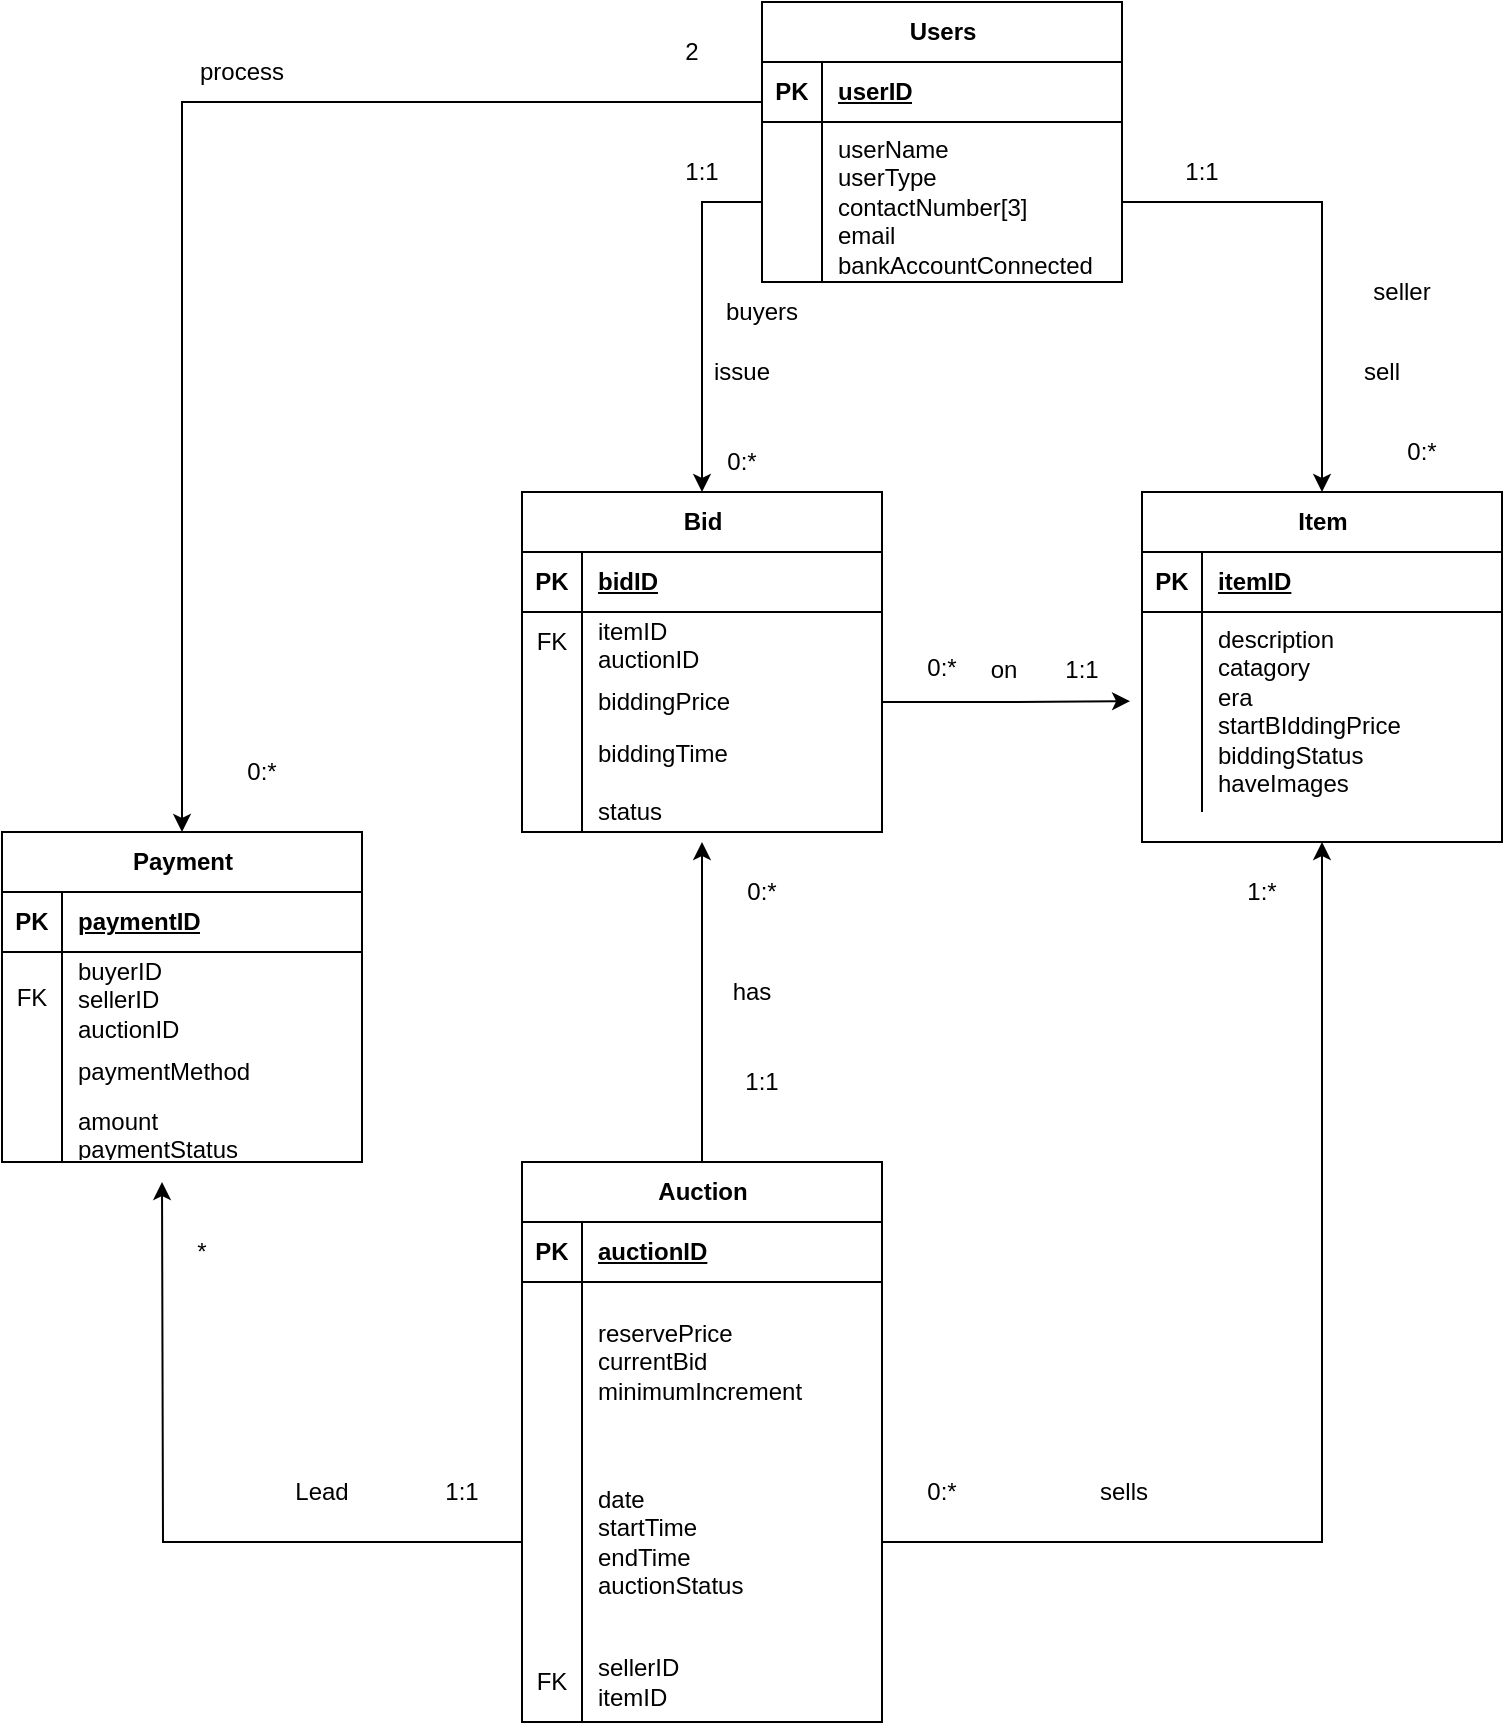 <mxfile version="22.0.4" type="device">
  <diagram id="R2lEEEUBdFMjLlhIrx00" name="Page-1">
    <mxGraphModel dx="1603" dy="888" grid="1" gridSize="10" guides="1" tooltips="1" connect="1" arrows="1" fold="1" page="1" pageScale="1" pageWidth="850" pageHeight="1100" math="0" shadow="0" extFonts="Permanent Marker^https://fonts.googleapis.com/css?family=Permanent+Marker">
      <root>
        <mxCell id="0" />
        <mxCell id="1" parent="0" />
        <mxCell id="Fygmvn5cADb7cCvWDJ-n-32" value="Item" style="shape=table;startSize=30;container=1;collapsible=1;childLayout=tableLayout;fixedRows=1;rowLines=0;fontStyle=1;align=center;resizeLast=1;html=1;" vertex="1" parent="1">
          <mxGeometry x="620" y="255" width="180" height="175" as="geometry">
            <mxRectangle x="480" y="90" width="70" height="30" as="alternateBounds" />
          </mxGeometry>
        </mxCell>
        <mxCell id="Fygmvn5cADb7cCvWDJ-n-33" value="" style="shape=tableRow;horizontal=0;startSize=0;swimlaneHead=0;swimlaneBody=0;fillColor=none;collapsible=0;dropTarget=0;points=[[0,0.5],[1,0.5]];portConstraint=eastwest;top=0;left=0;right=0;bottom=1;" vertex="1" parent="Fygmvn5cADb7cCvWDJ-n-32">
          <mxGeometry y="30" width="180" height="30" as="geometry" />
        </mxCell>
        <mxCell id="Fygmvn5cADb7cCvWDJ-n-34" value="PK" style="shape=partialRectangle;connectable=0;fillColor=none;top=0;left=0;bottom=0;right=0;fontStyle=1;overflow=hidden;whiteSpace=wrap;html=1;" vertex="1" parent="Fygmvn5cADb7cCvWDJ-n-33">
          <mxGeometry width="30" height="30" as="geometry">
            <mxRectangle width="30" height="30" as="alternateBounds" />
          </mxGeometry>
        </mxCell>
        <mxCell id="Fygmvn5cADb7cCvWDJ-n-35" value="itemID" style="shape=partialRectangle;connectable=0;fillColor=none;top=0;left=0;bottom=0;right=0;align=left;spacingLeft=6;fontStyle=5;overflow=hidden;whiteSpace=wrap;html=1;" vertex="1" parent="Fygmvn5cADb7cCvWDJ-n-33">
          <mxGeometry x="30" width="150" height="30" as="geometry">
            <mxRectangle width="150" height="30" as="alternateBounds" />
          </mxGeometry>
        </mxCell>
        <mxCell id="Fygmvn5cADb7cCvWDJ-n-36" value="" style="shape=tableRow;horizontal=0;startSize=0;swimlaneHead=0;swimlaneBody=0;fillColor=none;collapsible=0;dropTarget=0;points=[[0,0.5],[1,0.5]];portConstraint=eastwest;top=0;left=0;right=0;bottom=0;" vertex="1" parent="Fygmvn5cADb7cCvWDJ-n-32">
          <mxGeometry y="60" width="180" height="100" as="geometry" />
        </mxCell>
        <mxCell id="Fygmvn5cADb7cCvWDJ-n-37" value="" style="shape=partialRectangle;connectable=0;fillColor=none;top=0;left=0;bottom=0;right=0;editable=1;overflow=hidden;whiteSpace=wrap;html=1;" vertex="1" parent="Fygmvn5cADb7cCvWDJ-n-36">
          <mxGeometry width="30" height="100" as="geometry">
            <mxRectangle width="30" height="100" as="alternateBounds" />
          </mxGeometry>
        </mxCell>
        <mxCell id="Fygmvn5cADb7cCvWDJ-n-38" value="description&lt;br&gt;catagory&lt;br&gt;era&lt;br&gt;startBIddingPrice&lt;br&gt;biddingStatus&lt;br&gt;haveImages" style="shape=partialRectangle;connectable=0;fillColor=none;top=0;left=0;bottom=0;right=0;align=left;spacingLeft=6;overflow=hidden;whiteSpace=wrap;html=1;horizontal=1;verticalAlign=top;" vertex="1" parent="Fygmvn5cADb7cCvWDJ-n-36">
          <mxGeometry x="30" width="150" height="100" as="geometry">
            <mxRectangle width="150" height="100" as="alternateBounds" />
          </mxGeometry>
        </mxCell>
        <mxCell id="Fygmvn5cADb7cCvWDJ-n-45" value="Users" style="shape=table;startSize=30;container=1;collapsible=1;childLayout=tableLayout;fixedRows=1;rowLines=0;fontStyle=1;align=center;resizeLast=1;html=1;verticalAlign=middle;" vertex="1" parent="1">
          <mxGeometry x="430" y="10" width="180" height="140" as="geometry">
            <mxRectangle x="130" y="90" width="70" height="30" as="alternateBounds" />
          </mxGeometry>
        </mxCell>
        <mxCell id="Fygmvn5cADb7cCvWDJ-n-46" value="" style="shape=tableRow;horizontal=0;startSize=0;swimlaneHead=0;swimlaneBody=0;fillColor=none;collapsible=0;dropTarget=0;points=[[0,0.5],[1,0.5]];portConstraint=eastwest;top=0;left=0;right=0;bottom=1;" vertex="1" parent="Fygmvn5cADb7cCvWDJ-n-45">
          <mxGeometry y="30" width="180" height="30" as="geometry" />
        </mxCell>
        <mxCell id="Fygmvn5cADb7cCvWDJ-n-47" value="PK" style="shape=partialRectangle;connectable=0;fillColor=none;top=0;left=0;bottom=0;right=0;fontStyle=1;overflow=hidden;whiteSpace=wrap;html=1;" vertex="1" parent="Fygmvn5cADb7cCvWDJ-n-46">
          <mxGeometry width="30" height="30" as="geometry">
            <mxRectangle width="30" height="30" as="alternateBounds" />
          </mxGeometry>
        </mxCell>
        <mxCell id="Fygmvn5cADb7cCvWDJ-n-48" value="userID" style="shape=partialRectangle;connectable=0;fillColor=none;top=0;left=0;bottom=0;right=0;align=left;spacingLeft=6;fontStyle=5;overflow=hidden;whiteSpace=wrap;html=1;" vertex="1" parent="Fygmvn5cADb7cCvWDJ-n-46">
          <mxGeometry x="30" width="150" height="30" as="geometry">
            <mxRectangle width="150" height="30" as="alternateBounds" />
          </mxGeometry>
        </mxCell>
        <mxCell id="Fygmvn5cADb7cCvWDJ-n-49" value="" style="shape=tableRow;horizontal=0;startSize=0;swimlaneHead=0;swimlaneBody=0;fillColor=none;collapsible=0;dropTarget=0;points=[[0,0.5],[1,0.5]];portConstraint=eastwest;top=0;left=0;right=0;bottom=0;verticalAlign=middle;" vertex="1" parent="Fygmvn5cADb7cCvWDJ-n-45">
          <mxGeometry y="60" width="180" height="80" as="geometry" />
        </mxCell>
        <mxCell id="Fygmvn5cADb7cCvWDJ-n-50" value="" style="shape=partialRectangle;connectable=0;fillColor=none;top=0;left=0;bottom=0;right=0;editable=1;overflow=hidden;whiteSpace=wrap;html=1;" vertex="1" parent="Fygmvn5cADb7cCvWDJ-n-49">
          <mxGeometry width="30" height="80" as="geometry">
            <mxRectangle width="30" height="80" as="alternateBounds" />
          </mxGeometry>
        </mxCell>
        <mxCell id="Fygmvn5cADb7cCvWDJ-n-51" value="userName&lt;br&gt;userType&lt;br&gt;contactNumber[3]&lt;br&gt;email&lt;br&gt;bankAccountConnected&lt;br&gt;" style="shape=partialRectangle;connectable=0;fillColor=none;top=0;left=0;bottom=0;right=0;align=left;spacingLeft=6;overflow=hidden;whiteSpace=wrap;html=1;verticalAlign=top;" vertex="1" parent="Fygmvn5cADb7cCvWDJ-n-49">
          <mxGeometry x="30" width="150" height="80" as="geometry">
            <mxRectangle width="150" height="80" as="alternateBounds" />
          </mxGeometry>
        </mxCell>
        <mxCell id="Fygmvn5cADb7cCvWDJ-n-59" value="Bid" style="shape=table;startSize=30;container=1;collapsible=1;childLayout=tableLayout;fixedRows=1;rowLines=0;fontStyle=1;align=center;resizeLast=1;html=1;" vertex="1" parent="1">
          <mxGeometry x="310" y="255" width="180" height="170" as="geometry" />
        </mxCell>
        <mxCell id="Fygmvn5cADb7cCvWDJ-n-60" value="" style="shape=tableRow;horizontal=0;startSize=0;swimlaneHead=0;swimlaneBody=0;fillColor=none;collapsible=0;dropTarget=0;points=[[0,0.5],[1,0.5]];portConstraint=eastwest;top=0;left=0;right=0;bottom=1;" vertex="1" parent="Fygmvn5cADb7cCvWDJ-n-59">
          <mxGeometry y="30" width="180" height="30" as="geometry" />
        </mxCell>
        <mxCell id="Fygmvn5cADb7cCvWDJ-n-61" value="PK" style="shape=partialRectangle;connectable=0;fillColor=none;top=0;left=0;bottom=0;right=0;fontStyle=1;overflow=hidden;whiteSpace=wrap;html=1;" vertex="1" parent="Fygmvn5cADb7cCvWDJ-n-60">
          <mxGeometry width="30" height="30" as="geometry">
            <mxRectangle width="30" height="30" as="alternateBounds" />
          </mxGeometry>
        </mxCell>
        <mxCell id="Fygmvn5cADb7cCvWDJ-n-62" value="bidID" style="shape=partialRectangle;connectable=0;fillColor=none;top=0;left=0;bottom=0;right=0;align=left;spacingLeft=6;fontStyle=5;overflow=hidden;whiteSpace=wrap;html=1;" vertex="1" parent="Fygmvn5cADb7cCvWDJ-n-60">
          <mxGeometry x="30" width="150" height="30" as="geometry">
            <mxRectangle width="150" height="30" as="alternateBounds" />
          </mxGeometry>
        </mxCell>
        <mxCell id="Fygmvn5cADb7cCvWDJ-n-63" value="" style="shape=tableRow;horizontal=0;startSize=0;swimlaneHead=0;swimlaneBody=0;fillColor=none;collapsible=0;dropTarget=0;points=[[0,0.5],[1,0.5]];portConstraint=eastwest;top=0;left=0;right=0;bottom=0;" vertex="1" parent="Fygmvn5cADb7cCvWDJ-n-59">
          <mxGeometry y="60" width="180" height="30" as="geometry" />
        </mxCell>
        <mxCell id="Fygmvn5cADb7cCvWDJ-n-64" value="FK" style="shape=partialRectangle;connectable=0;fillColor=none;top=0;left=0;bottom=0;right=0;editable=1;overflow=hidden;whiteSpace=wrap;html=1;" vertex="1" parent="Fygmvn5cADb7cCvWDJ-n-63">
          <mxGeometry width="30" height="30" as="geometry">
            <mxRectangle width="30" height="30" as="alternateBounds" />
          </mxGeometry>
        </mxCell>
        <mxCell id="Fygmvn5cADb7cCvWDJ-n-65" value="itemID&lt;br&gt;auctionID" style="shape=partialRectangle;connectable=0;fillColor=none;top=0;left=0;bottom=0;right=0;align=left;spacingLeft=6;overflow=hidden;whiteSpace=wrap;html=1;" vertex="1" parent="Fygmvn5cADb7cCvWDJ-n-63">
          <mxGeometry x="30" width="150" height="30" as="geometry">
            <mxRectangle width="150" height="30" as="alternateBounds" />
          </mxGeometry>
        </mxCell>
        <mxCell id="Fygmvn5cADb7cCvWDJ-n-66" value="" style="shape=tableRow;horizontal=0;startSize=0;swimlaneHead=0;swimlaneBody=0;fillColor=none;collapsible=0;dropTarget=0;points=[[0,0.5],[1,0.5]];portConstraint=eastwest;top=0;left=0;right=0;bottom=0;" vertex="1" parent="Fygmvn5cADb7cCvWDJ-n-59">
          <mxGeometry y="90" width="180" height="30" as="geometry" />
        </mxCell>
        <mxCell id="Fygmvn5cADb7cCvWDJ-n-67" value="" style="shape=partialRectangle;connectable=0;fillColor=none;top=0;left=0;bottom=0;right=0;editable=1;overflow=hidden;whiteSpace=wrap;html=1;" vertex="1" parent="Fygmvn5cADb7cCvWDJ-n-66">
          <mxGeometry width="30" height="30" as="geometry">
            <mxRectangle width="30" height="30" as="alternateBounds" />
          </mxGeometry>
        </mxCell>
        <mxCell id="Fygmvn5cADb7cCvWDJ-n-68" value="biddingPrice" style="shape=partialRectangle;connectable=0;fillColor=none;top=0;left=0;bottom=0;right=0;align=left;spacingLeft=6;overflow=hidden;whiteSpace=wrap;html=1;" vertex="1" parent="Fygmvn5cADb7cCvWDJ-n-66">
          <mxGeometry x="30" width="150" height="30" as="geometry">
            <mxRectangle width="150" height="30" as="alternateBounds" />
          </mxGeometry>
        </mxCell>
        <mxCell id="Fygmvn5cADb7cCvWDJ-n-69" value="" style="shape=tableRow;horizontal=0;startSize=0;swimlaneHead=0;swimlaneBody=0;fillColor=none;collapsible=0;dropTarget=0;points=[[0,0.5],[1,0.5]];portConstraint=eastwest;top=0;left=0;right=0;bottom=0;" vertex="1" parent="Fygmvn5cADb7cCvWDJ-n-59">
          <mxGeometry y="120" width="180" height="50" as="geometry" />
        </mxCell>
        <mxCell id="Fygmvn5cADb7cCvWDJ-n-70" value="" style="shape=partialRectangle;connectable=0;fillColor=none;top=0;left=0;bottom=0;right=0;editable=1;overflow=hidden;whiteSpace=wrap;html=1;" vertex="1" parent="Fygmvn5cADb7cCvWDJ-n-69">
          <mxGeometry width="30" height="50" as="geometry">
            <mxRectangle width="30" height="50" as="alternateBounds" />
          </mxGeometry>
        </mxCell>
        <mxCell id="Fygmvn5cADb7cCvWDJ-n-71" value="biddingTime&lt;br&gt;&lt;br&gt;status" style="shape=partialRectangle;connectable=0;fillColor=none;top=0;left=0;bottom=0;right=0;align=left;spacingLeft=6;overflow=hidden;whiteSpace=wrap;html=1;" vertex="1" parent="Fygmvn5cADb7cCvWDJ-n-69">
          <mxGeometry x="30" width="150" height="50" as="geometry">
            <mxRectangle width="150" height="50" as="alternateBounds" />
          </mxGeometry>
        </mxCell>
        <mxCell id="Fygmvn5cADb7cCvWDJ-n-88" value="" style="shape=tableRow;horizontal=0;startSize=0;swimlaneHead=0;swimlaneBody=0;fillColor=none;collapsible=0;dropTarget=0;points=[[0,0.5],[1,0.5]];portConstraint=eastwest;top=0;left=0;right=0;bottom=0;" vertex="1" parent="1">
          <mxGeometry x="140" y="510" width="180" height="30" as="geometry" />
        </mxCell>
        <mxCell id="Fygmvn5cADb7cCvWDJ-n-89" value="" style="shape=partialRectangle;connectable=0;fillColor=none;top=0;left=0;bottom=0;right=0;editable=1;overflow=hidden;whiteSpace=wrap;html=1;" vertex="1" parent="Fygmvn5cADb7cCvWDJ-n-88">
          <mxGeometry width="30" height="30" as="geometry">
            <mxRectangle width="30" height="30" as="alternateBounds" />
          </mxGeometry>
        </mxCell>
        <mxCell id="Fygmvn5cADb7cCvWDJ-n-92" style="edgeStyle=orthogonalEdgeStyle;rounded=0;orthogonalLoop=1;jettySize=auto;html=1;exitX=0.5;exitY=1;exitDx=0;exitDy=0;" edge="1" parent="1">
          <mxGeometry relative="1" as="geometry">
            <mxPoint x="398" y="347" as="sourcePoint" />
            <mxPoint x="398" y="347" as="targetPoint" />
          </mxGeometry>
        </mxCell>
        <mxCell id="Fygmvn5cADb7cCvWDJ-n-105" style="edgeStyle=orthogonalEdgeStyle;rounded=0;orthogonalLoop=1;jettySize=auto;html=1;exitX=1;exitY=0.5;exitDx=0;exitDy=0;entryX=-0.033;entryY=0.446;entryDx=0;entryDy=0;entryPerimeter=0;" edge="1" parent="1" source="Fygmvn5cADb7cCvWDJ-n-66" target="Fygmvn5cADb7cCvWDJ-n-36">
          <mxGeometry relative="1" as="geometry" />
        </mxCell>
        <mxCell id="Fygmvn5cADb7cCvWDJ-n-106" value="0:*" style="text;html=1;strokeColor=none;fillColor=none;align=center;verticalAlign=middle;whiteSpace=wrap;rounded=0;" vertex="1" parent="1">
          <mxGeometry x="490" y="327.5" width="60" height="30" as="geometry" />
        </mxCell>
        <mxCell id="Fygmvn5cADb7cCvWDJ-n-107" value="1:1" style="text;html=1;strokeColor=none;fillColor=none;align=center;verticalAlign=middle;whiteSpace=wrap;rounded=0;" vertex="1" parent="1">
          <mxGeometry x="560" y="329" width="60" height="30" as="geometry" />
        </mxCell>
        <mxCell id="Fygmvn5cADb7cCvWDJ-n-109" value="on" style="text;html=1;strokeColor=none;fillColor=none;align=center;verticalAlign=middle;whiteSpace=wrap;rounded=0;" vertex="1" parent="1">
          <mxGeometry x="521" y="329" width="60" height="30" as="geometry" />
        </mxCell>
        <mxCell id="Fygmvn5cADb7cCvWDJ-n-111" style="edgeStyle=orthogonalEdgeStyle;rounded=0;orthogonalLoop=1;jettySize=auto;html=1;exitX=0;exitY=0.5;exitDx=0;exitDy=0;entryX=0.5;entryY=0;entryDx=0;entryDy=0;" edge="1" parent="1" source="Fygmvn5cADb7cCvWDJ-n-49" target="Fygmvn5cADb7cCvWDJ-n-59">
          <mxGeometry relative="1" as="geometry" />
        </mxCell>
        <mxCell id="Fygmvn5cADb7cCvWDJ-n-112" value="issue" style="text;html=1;strokeColor=none;fillColor=none;align=center;verticalAlign=middle;whiteSpace=wrap;rounded=0;" vertex="1" parent="1">
          <mxGeometry x="390" y="180" width="60" height="30" as="geometry" />
        </mxCell>
        <mxCell id="Fygmvn5cADb7cCvWDJ-n-113" value="buyers" style="text;html=1;strokeColor=none;fillColor=none;align=center;verticalAlign=middle;whiteSpace=wrap;rounded=0;" vertex="1" parent="1">
          <mxGeometry x="400" y="150" width="60" height="30" as="geometry" />
        </mxCell>
        <mxCell id="Fygmvn5cADb7cCvWDJ-n-114" value="0:*" style="text;html=1;strokeColor=none;fillColor=none;align=center;verticalAlign=middle;whiteSpace=wrap;rounded=0;" vertex="1" parent="1">
          <mxGeometry x="390" y="225" width="60" height="30" as="geometry" />
        </mxCell>
        <mxCell id="Fygmvn5cADb7cCvWDJ-n-158" style="edgeStyle=orthogonalEdgeStyle;rounded=0;orthogonalLoop=1;jettySize=auto;html=1;exitX=1;exitY=0;exitDx=0;exitDy=0;" edge="1" parent="1" source="Fygmvn5cADb7cCvWDJ-n-115" target="Fygmvn5cADb7cCvWDJ-n-145">
          <mxGeometry relative="1" as="geometry" />
        </mxCell>
        <mxCell id="Fygmvn5cADb7cCvWDJ-n-115" value="1:1" style="text;html=1;strokeColor=none;fillColor=none;align=center;verticalAlign=middle;whiteSpace=wrap;rounded=0;" vertex="1" parent="1">
          <mxGeometry x="370" y="80" width="60" height="30" as="geometry" />
        </mxCell>
        <mxCell id="Fygmvn5cADb7cCvWDJ-n-117" style="edgeStyle=orthogonalEdgeStyle;rounded=0;orthogonalLoop=1;jettySize=auto;html=1;exitX=1;exitY=0.5;exitDx=0;exitDy=0;entryX=0.5;entryY=0;entryDx=0;entryDy=0;" edge="1" parent="1" source="Fygmvn5cADb7cCvWDJ-n-49" target="Fygmvn5cADb7cCvWDJ-n-32">
          <mxGeometry relative="1" as="geometry" />
        </mxCell>
        <mxCell id="Fygmvn5cADb7cCvWDJ-n-118" value="seller" style="text;html=1;strokeColor=none;fillColor=none;align=center;verticalAlign=middle;whiteSpace=wrap;rounded=0;" vertex="1" parent="1">
          <mxGeometry x="720" y="140" width="60" height="30" as="geometry" />
        </mxCell>
        <mxCell id="Fygmvn5cADb7cCvWDJ-n-119" value="sell" style="text;html=1;strokeColor=none;fillColor=none;align=center;verticalAlign=middle;whiteSpace=wrap;rounded=0;" vertex="1" parent="1">
          <mxGeometry x="710" y="180" width="60" height="30" as="geometry" />
        </mxCell>
        <mxCell id="Fygmvn5cADb7cCvWDJ-n-120" value="1:1" style="text;html=1;strokeColor=none;fillColor=none;align=center;verticalAlign=middle;whiteSpace=wrap;rounded=0;" vertex="1" parent="1">
          <mxGeometry x="620" y="80" width="60" height="30" as="geometry" />
        </mxCell>
        <mxCell id="Fygmvn5cADb7cCvWDJ-n-121" value="0:*" style="text;html=1;strokeColor=none;fillColor=none;align=center;verticalAlign=middle;whiteSpace=wrap;rounded=0;" vertex="1" parent="1">
          <mxGeometry x="730" y="220" width="60" height="30" as="geometry" />
        </mxCell>
        <mxCell id="Fygmvn5cADb7cCvWDJ-n-135" style="edgeStyle=orthogonalEdgeStyle;rounded=0;orthogonalLoop=1;jettySize=auto;html=1;exitX=0.5;exitY=0;exitDx=0;exitDy=0;" edge="1" parent="1" source="Fygmvn5cADb7cCvWDJ-n-122">
          <mxGeometry relative="1" as="geometry">
            <mxPoint x="400" y="430" as="targetPoint" />
          </mxGeometry>
        </mxCell>
        <mxCell id="Fygmvn5cADb7cCvWDJ-n-122" value="Auction" style="shape=table;startSize=30;container=1;collapsible=1;childLayout=tableLayout;fixedRows=1;rowLines=0;fontStyle=1;align=center;resizeLast=1;html=1;" vertex="1" parent="1">
          <mxGeometry x="310" y="590" width="180" height="280" as="geometry" />
        </mxCell>
        <mxCell id="Fygmvn5cADb7cCvWDJ-n-123" value="" style="shape=tableRow;horizontal=0;startSize=0;swimlaneHead=0;swimlaneBody=0;fillColor=none;collapsible=0;dropTarget=0;points=[[0,0.5],[1,0.5]];portConstraint=eastwest;top=0;left=0;right=0;bottom=1;" vertex="1" parent="Fygmvn5cADb7cCvWDJ-n-122">
          <mxGeometry y="30" width="180" height="30" as="geometry" />
        </mxCell>
        <mxCell id="Fygmvn5cADb7cCvWDJ-n-124" value="PK" style="shape=partialRectangle;connectable=0;fillColor=none;top=0;left=0;bottom=0;right=0;fontStyle=1;overflow=hidden;whiteSpace=wrap;html=1;" vertex="1" parent="Fygmvn5cADb7cCvWDJ-n-123">
          <mxGeometry width="30" height="30" as="geometry">
            <mxRectangle width="30" height="30" as="alternateBounds" />
          </mxGeometry>
        </mxCell>
        <mxCell id="Fygmvn5cADb7cCvWDJ-n-125" value="auctionID" style="shape=partialRectangle;connectable=0;fillColor=none;top=0;left=0;bottom=0;right=0;align=left;spacingLeft=6;fontStyle=5;overflow=hidden;whiteSpace=wrap;html=1;" vertex="1" parent="Fygmvn5cADb7cCvWDJ-n-123">
          <mxGeometry x="30" width="150" height="30" as="geometry">
            <mxRectangle width="150" height="30" as="alternateBounds" />
          </mxGeometry>
        </mxCell>
        <mxCell id="Fygmvn5cADb7cCvWDJ-n-126" value="" style="shape=tableRow;horizontal=0;startSize=0;swimlaneHead=0;swimlaneBody=0;fillColor=none;collapsible=0;dropTarget=0;points=[[0,0.5],[1,0.5]];portConstraint=eastwest;top=0;left=0;right=0;bottom=0;" vertex="1" parent="Fygmvn5cADb7cCvWDJ-n-122">
          <mxGeometry y="60" width="180" height="80" as="geometry" />
        </mxCell>
        <mxCell id="Fygmvn5cADb7cCvWDJ-n-127" value="" style="shape=partialRectangle;connectable=0;fillColor=none;top=0;left=0;bottom=0;right=0;editable=1;overflow=hidden;whiteSpace=wrap;html=1;" vertex="1" parent="Fygmvn5cADb7cCvWDJ-n-126">
          <mxGeometry width="30" height="80" as="geometry">
            <mxRectangle width="30" height="80" as="alternateBounds" />
          </mxGeometry>
        </mxCell>
        <mxCell id="Fygmvn5cADb7cCvWDJ-n-128" value="reservePrice&lt;br&gt;currentBid&lt;br&gt;minimumIncrement" style="shape=partialRectangle;connectable=0;fillColor=none;top=0;left=0;bottom=0;right=0;align=left;spacingLeft=6;overflow=hidden;whiteSpace=wrap;html=1;" vertex="1" parent="Fygmvn5cADb7cCvWDJ-n-126">
          <mxGeometry x="30" width="150" height="80" as="geometry">
            <mxRectangle width="150" height="80" as="alternateBounds" />
          </mxGeometry>
        </mxCell>
        <mxCell id="Fygmvn5cADb7cCvWDJ-n-129" value="" style="shape=tableRow;horizontal=0;startSize=0;swimlaneHead=0;swimlaneBody=0;fillColor=none;collapsible=0;dropTarget=0;points=[[0,0.5],[1,0.5]];portConstraint=eastwest;top=0;left=0;right=0;bottom=0;" vertex="1" parent="Fygmvn5cADb7cCvWDJ-n-122">
          <mxGeometry y="140" width="180" height="100" as="geometry" />
        </mxCell>
        <mxCell id="Fygmvn5cADb7cCvWDJ-n-130" value="" style="shape=partialRectangle;connectable=0;fillColor=none;top=0;left=0;bottom=0;right=0;editable=1;overflow=hidden;whiteSpace=wrap;html=1;" vertex="1" parent="Fygmvn5cADb7cCvWDJ-n-129">
          <mxGeometry width="30" height="100" as="geometry">
            <mxRectangle width="30" height="100" as="alternateBounds" />
          </mxGeometry>
        </mxCell>
        <mxCell id="Fygmvn5cADb7cCvWDJ-n-131" value="date&lt;br&gt;startTime&lt;br&gt;endTime&lt;br&gt;auctionStatus" style="shape=partialRectangle;connectable=0;fillColor=none;top=0;left=0;bottom=0;right=0;align=left;spacingLeft=6;overflow=hidden;whiteSpace=wrap;html=1;" vertex="1" parent="Fygmvn5cADb7cCvWDJ-n-129">
          <mxGeometry x="30" width="150" height="100" as="geometry">
            <mxRectangle width="150" height="100" as="alternateBounds" />
          </mxGeometry>
        </mxCell>
        <mxCell id="Fygmvn5cADb7cCvWDJ-n-132" value="" style="shape=tableRow;horizontal=0;startSize=0;swimlaneHead=0;swimlaneBody=0;fillColor=none;collapsible=0;dropTarget=0;points=[[0,0.5],[1,0.5]];portConstraint=eastwest;top=0;left=0;right=0;bottom=0;" vertex="1" parent="Fygmvn5cADb7cCvWDJ-n-122">
          <mxGeometry y="240" width="180" height="40" as="geometry" />
        </mxCell>
        <mxCell id="Fygmvn5cADb7cCvWDJ-n-133" value="FK" style="shape=partialRectangle;connectable=0;fillColor=none;top=0;left=0;bottom=0;right=0;editable=1;overflow=hidden;whiteSpace=wrap;html=1;" vertex="1" parent="Fygmvn5cADb7cCvWDJ-n-132">
          <mxGeometry width="30" height="40" as="geometry">
            <mxRectangle width="30" height="40" as="alternateBounds" />
          </mxGeometry>
        </mxCell>
        <mxCell id="Fygmvn5cADb7cCvWDJ-n-134" value="sellerID&lt;br&gt;itemID" style="shape=partialRectangle;connectable=0;fillColor=none;top=0;left=0;bottom=0;right=0;align=left;spacingLeft=6;overflow=hidden;whiteSpace=wrap;html=1;" vertex="1" parent="Fygmvn5cADb7cCvWDJ-n-132">
          <mxGeometry x="30" width="150" height="40" as="geometry">
            <mxRectangle width="150" height="40" as="alternateBounds" />
          </mxGeometry>
        </mxCell>
        <mxCell id="Fygmvn5cADb7cCvWDJ-n-137" value="has" style="text;html=1;strokeColor=none;fillColor=none;align=center;verticalAlign=middle;whiteSpace=wrap;rounded=0;" vertex="1" parent="1">
          <mxGeometry x="395" y="490" width="60" height="30" as="geometry" />
        </mxCell>
        <mxCell id="Fygmvn5cADb7cCvWDJ-n-138" value="1:1" style="text;html=1;strokeColor=none;fillColor=none;align=center;verticalAlign=middle;whiteSpace=wrap;rounded=0;" vertex="1" parent="1">
          <mxGeometry x="400" y="530" width="60" height="40" as="geometry" />
        </mxCell>
        <mxCell id="Fygmvn5cADb7cCvWDJ-n-140" value="0:*" style="text;html=1;strokeColor=none;fillColor=none;align=center;verticalAlign=middle;whiteSpace=wrap;rounded=0;" vertex="1" parent="1">
          <mxGeometry x="400" y="440" width="60" height="30" as="geometry" />
        </mxCell>
        <mxCell id="Fygmvn5cADb7cCvWDJ-n-141" style="edgeStyle=orthogonalEdgeStyle;rounded=0;orthogonalLoop=1;jettySize=auto;html=1;exitX=1;exitY=0.5;exitDx=0;exitDy=0;entryX=0.5;entryY=1;entryDx=0;entryDy=0;" edge="1" parent="1" source="Fygmvn5cADb7cCvWDJ-n-129" target="Fygmvn5cADb7cCvWDJ-n-32">
          <mxGeometry relative="1" as="geometry" />
        </mxCell>
        <mxCell id="Fygmvn5cADb7cCvWDJ-n-142" value="sells" style="text;html=1;strokeColor=none;fillColor=none;align=center;verticalAlign=middle;whiteSpace=wrap;rounded=0;" vertex="1" parent="1">
          <mxGeometry x="581" y="740" width="60" height="30" as="geometry" />
        </mxCell>
        <mxCell id="Fygmvn5cADb7cCvWDJ-n-143" value="0:*" style="text;html=1;strokeColor=none;fillColor=none;align=center;verticalAlign=middle;whiteSpace=wrap;rounded=0;" vertex="1" parent="1">
          <mxGeometry x="490" y="740" width="60" height="30" as="geometry" />
        </mxCell>
        <mxCell id="Fygmvn5cADb7cCvWDJ-n-144" value="1:*" style="text;html=1;strokeColor=none;fillColor=none;align=center;verticalAlign=middle;whiteSpace=wrap;rounded=0;" vertex="1" parent="1">
          <mxGeometry x="650" y="440" width="60" height="30" as="geometry" />
        </mxCell>
        <mxCell id="Fygmvn5cADb7cCvWDJ-n-145" value="Payment" style="shape=table;startSize=30;container=1;collapsible=1;childLayout=tableLayout;fixedRows=1;rowLines=0;fontStyle=1;align=center;resizeLast=1;html=1;" vertex="1" parent="1">
          <mxGeometry x="50" y="425" width="180" height="165" as="geometry" />
        </mxCell>
        <mxCell id="Fygmvn5cADb7cCvWDJ-n-146" value="" style="shape=tableRow;horizontal=0;startSize=0;swimlaneHead=0;swimlaneBody=0;fillColor=none;collapsible=0;dropTarget=0;points=[[0,0.5],[1,0.5]];portConstraint=eastwest;top=0;left=0;right=0;bottom=1;" vertex="1" parent="Fygmvn5cADb7cCvWDJ-n-145">
          <mxGeometry y="30" width="180" height="30" as="geometry" />
        </mxCell>
        <mxCell id="Fygmvn5cADb7cCvWDJ-n-147" value="PK" style="shape=partialRectangle;connectable=0;fillColor=none;top=0;left=0;bottom=0;right=0;fontStyle=1;overflow=hidden;whiteSpace=wrap;html=1;" vertex="1" parent="Fygmvn5cADb7cCvWDJ-n-146">
          <mxGeometry width="30" height="30" as="geometry">
            <mxRectangle width="30" height="30" as="alternateBounds" />
          </mxGeometry>
        </mxCell>
        <mxCell id="Fygmvn5cADb7cCvWDJ-n-148" value="paymentID" style="shape=partialRectangle;connectable=0;fillColor=none;top=0;left=0;bottom=0;right=0;align=left;spacingLeft=6;fontStyle=5;overflow=hidden;whiteSpace=wrap;html=1;" vertex="1" parent="Fygmvn5cADb7cCvWDJ-n-146">
          <mxGeometry x="30" width="150" height="30" as="geometry">
            <mxRectangle width="150" height="30" as="alternateBounds" />
          </mxGeometry>
        </mxCell>
        <mxCell id="Fygmvn5cADb7cCvWDJ-n-149" value="" style="shape=tableRow;horizontal=0;startSize=0;swimlaneHead=0;swimlaneBody=0;fillColor=none;collapsible=0;dropTarget=0;points=[[0,0.5],[1,0.5]];portConstraint=eastwest;top=0;left=0;right=0;bottom=0;" vertex="1" parent="Fygmvn5cADb7cCvWDJ-n-145">
          <mxGeometry y="60" width="180" height="45" as="geometry" />
        </mxCell>
        <mxCell id="Fygmvn5cADb7cCvWDJ-n-150" value="FK" style="shape=partialRectangle;connectable=0;fillColor=none;top=0;left=0;bottom=0;right=0;editable=1;overflow=hidden;whiteSpace=wrap;html=1;" vertex="1" parent="Fygmvn5cADb7cCvWDJ-n-149">
          <mxGeometry width="30" height="45" as="geometry">
            <mxRectangle width="30" height="45" as="alternateBounds" />
          </mxGeometry>
        </mxCell>
        <mxCell id="Fygmvn5cADb7cCvWDJ-n-151" value="buyerID&lt;br&gt;sellerID&lt;br&gt;auctionID" style="shape=partialRectangle;connectable=0;fillColor=none;top=0;left=0;bottom=0;right=0;align=left;spacingLeft=6;overflow=hidden;whiteSpace=wrap;html=1;" vertex="1" parent="Fygmvn5cADb7cCvWDJ-n-149">
          <mxGeometry x="30" width="150" height="45" as="geometry">
            <mxRectangle width="150" height="45" as="alternateBounds" />
          </mxGeometry>
        </mxCell>
        <mxCell id="Fygmvn5cADb7cCvWDJ-n-152" value="" style="shape=tableRow;horizontal=0;startSize=0;swimlaneHead=0;swimlaneBody=0;fillColor=none;collapsible=0;dropTarget=0;points=[[0,0.5],[1,0.5]];portConstraint=eastwest;top=0;left=0;right=0;bottom=0;" vertex="1" parent="Fygmvn5cADb7cCvWDJ-n-145">
          <mxGeometry y="105" width="180" height="30" as="geometry" />
        </mxCell>
        <mxCell id="Fygmvn5cADb7cCvWDJ-n-153" value="" style="shape=partialRectangle;connectable=0;fillColor=none;top=0;left=0;bottom=0;right=0;editable=1;overflow=hidden;whiteSpace=wrap;html=1;" vertex="1" parent="Fygmvn5cADb7cCvWDJ-n-152">
          <mxGeometry width="30" height="30" as="geometry">
            <mxRectangle width="30" height="30" as="alternateBounds" />
          </mxGeometry>
        </mxCell>
        <mxCell id="Fygmvn5cADb7cCvWDJ-n-154" value="paymentMethod" style="shape=partialRectangle;connectable=0;fillColor=none;top=0;left=0;bottom=0;right=0;align=left;spacingLeft=6;overflow=hidden;whiteSpace=wrap;html=1;" vertex="1" parent="Fygmvn5cADb7cCvWDJ-n-152">
          <mxGeometry x="30" width="150" height="30" as="geometry">
            <mxRectangle width="150" height="30" as="alternateBounds" />
          </mxGeometry>
        </mxCell>
        <mxCell id="Fygmvn5cADb7cCvWDJ-n-155" value="" style="shape=tableRow;horizontal=0;startSize=0;swimlaneHead=0;swimlaneBody=0;fillColor=none;collapsible=0;dropTarget=0;points=[[0,0.5],[1,0.5]];portConstraint=eastwest;top=0;left=0;right=0;bottom=0;" vertex="1" parent="Fygmvn5cADb7cCvWDJ-n-145">
          <mxGeometry y="135" width="180" height="30" as="geometry" />
        </mxCell>
        <mxCell id="Fygmvn5cADb7cCvWDJ-n-156" value="" style="shape=partialRectangle;connectable=0;fillColor=none;top=0;left=0;bottom=0;right=0;editable=1;overflow=hidden;whiteSpace=wrap;html=1;" vertex="1" parent="Fygmvn5cADb7cCvWDJ-n-155">
          <mxGeometry width="30" height="30" as="geometry">
            <mxRectangle width="30" height="30" as="alternateBounds" />
          </mxGeometry>
        </mxCell>
        <mxCell id="Fygmvn5cADb7cCvWDJ-n-157" value="amount&lt;br&gt;paymentStatus" style="shape=partialRectangle;connectable=0;fillColor=none;top=0;left=0;bottom=0;right=0;align=left;spacingLeft=6;overflow=hidden;whiteSpace=wrap;html=1;" vertex="1" parent="Fygmvn5cADb7cCvWDJ-n-155">
          <mxGeometry x="30" width="150" height="30" as="geometry">
            <mxRectangle width="150" height="30" as="alternateBounds" />
          </mxGeometry>
        </mxCell>
        <mxCell id="Fygmvn5cADb7cCvWDJ-n-160" value="2" style="text;html=1;strokeColor=none;fillColor=none;align=center;verticalAlign=middle;whiteSpace=wrap;rounded=0;" vertex="1" parent="1">
          <mxGeometry x="365" y="20" width="60" height="30" as="geometry" />
        </mxCell>
        <mxCell id="Fygmvn5cADb7cCvWDJ-n-161" value="0:*" style="text;html=1;strokeColor=none;fillColor=none;align=center;verticalAlign=middle;whiteSpace=wrap;rounded=0;" vertex="1" parent="1">
          <mxGeometry x="150" y="380" width="60" height="30" as="geometry" />
        </mxCell>
        <mxCell id="Fygmvn5cADb7cCvWDJ-n-162" value="process" style="text;html=1;strokeColor=none;fillColor=none;align=center;verticalAlign=middle;whiteSpace=wrap;rounded=0;" vertex="1" parent="1">
          <mxGeometry x="140" y="30" width="60" height="30" as="geometry" />
        </mxCell>
        <mxCell id="Fygmvn5cADb7cCvWDJ-n-163" style="edgeStyle=orthogonalEdgeStyle;rounded=0;orthogonalLoop=1;jettySize=auto;html=1;exitX=0;exitY=0.5;exitDx=0;exitDy=0;" edge="1" parent="1" source="Fygmvn5cADb7cCvWDJ-n-129">
          <mxGeometry relative="1" as="geometry">
            <mxPoint x="130" y="600" as="targetPoint" />
          </mxGeometry>
        </mxCell>
        <mxCell id="Fygmvn5cADb7cCvWDJ-n-164" value="Lead" style="text;html=1;strokeColor=none;fillColor=none;align=center;verticalAlign=middle;whiteSpace=wrap;rounded=0;" vertex="1" parent="1">
          <mxGeometry x="180" y="740" width="60" height="30" as="geometry" />
        </mxCell>
        <mxCell id="Fygmvn5cADb7cCvWDJ-n-165" value="1:1" style="text;html=1;strokeColor=none;fillColor=none;align=center;verticalAlign=middle;whiteSpace=wrap;rounded=0;" vertex="1" parent="1">
          <mxGeometry x="250" y="740" width="60" height="30" as="geometry" />
        </mxCell>
        <mxCell id="Fygmvn5cADb7cCvWDJ-n-166" value="*" style="text;html=1;strokeColor=none;fillColor=none;align=center;verticalAlign=middle;whiteSpace=wrap;rounded=0;" vertex="1" parent="1">
          <mxGeometry x="120" y="620" width="60" height="30" as="geometry" />
        </mxCell>
      </root>
    </mxGraphModel>
  </diagram>
</mxfile>
